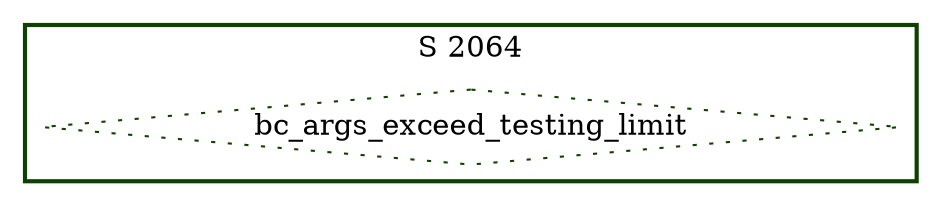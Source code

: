 digraph G {
  ratio=0.500000;
  "UV bc_args_exceed_testing_limit (2064)" [shape=diamond,
                                            label="bc_args_exceed_testing_limit",
                                            color="#104000", style=dotted];
  
  subgraph cluster_2064 { label="S 2064";
    color="#104000";
    style=bold;
    "UV bc_args_exceed_testing_limit (2064)"; };
  
  
  }